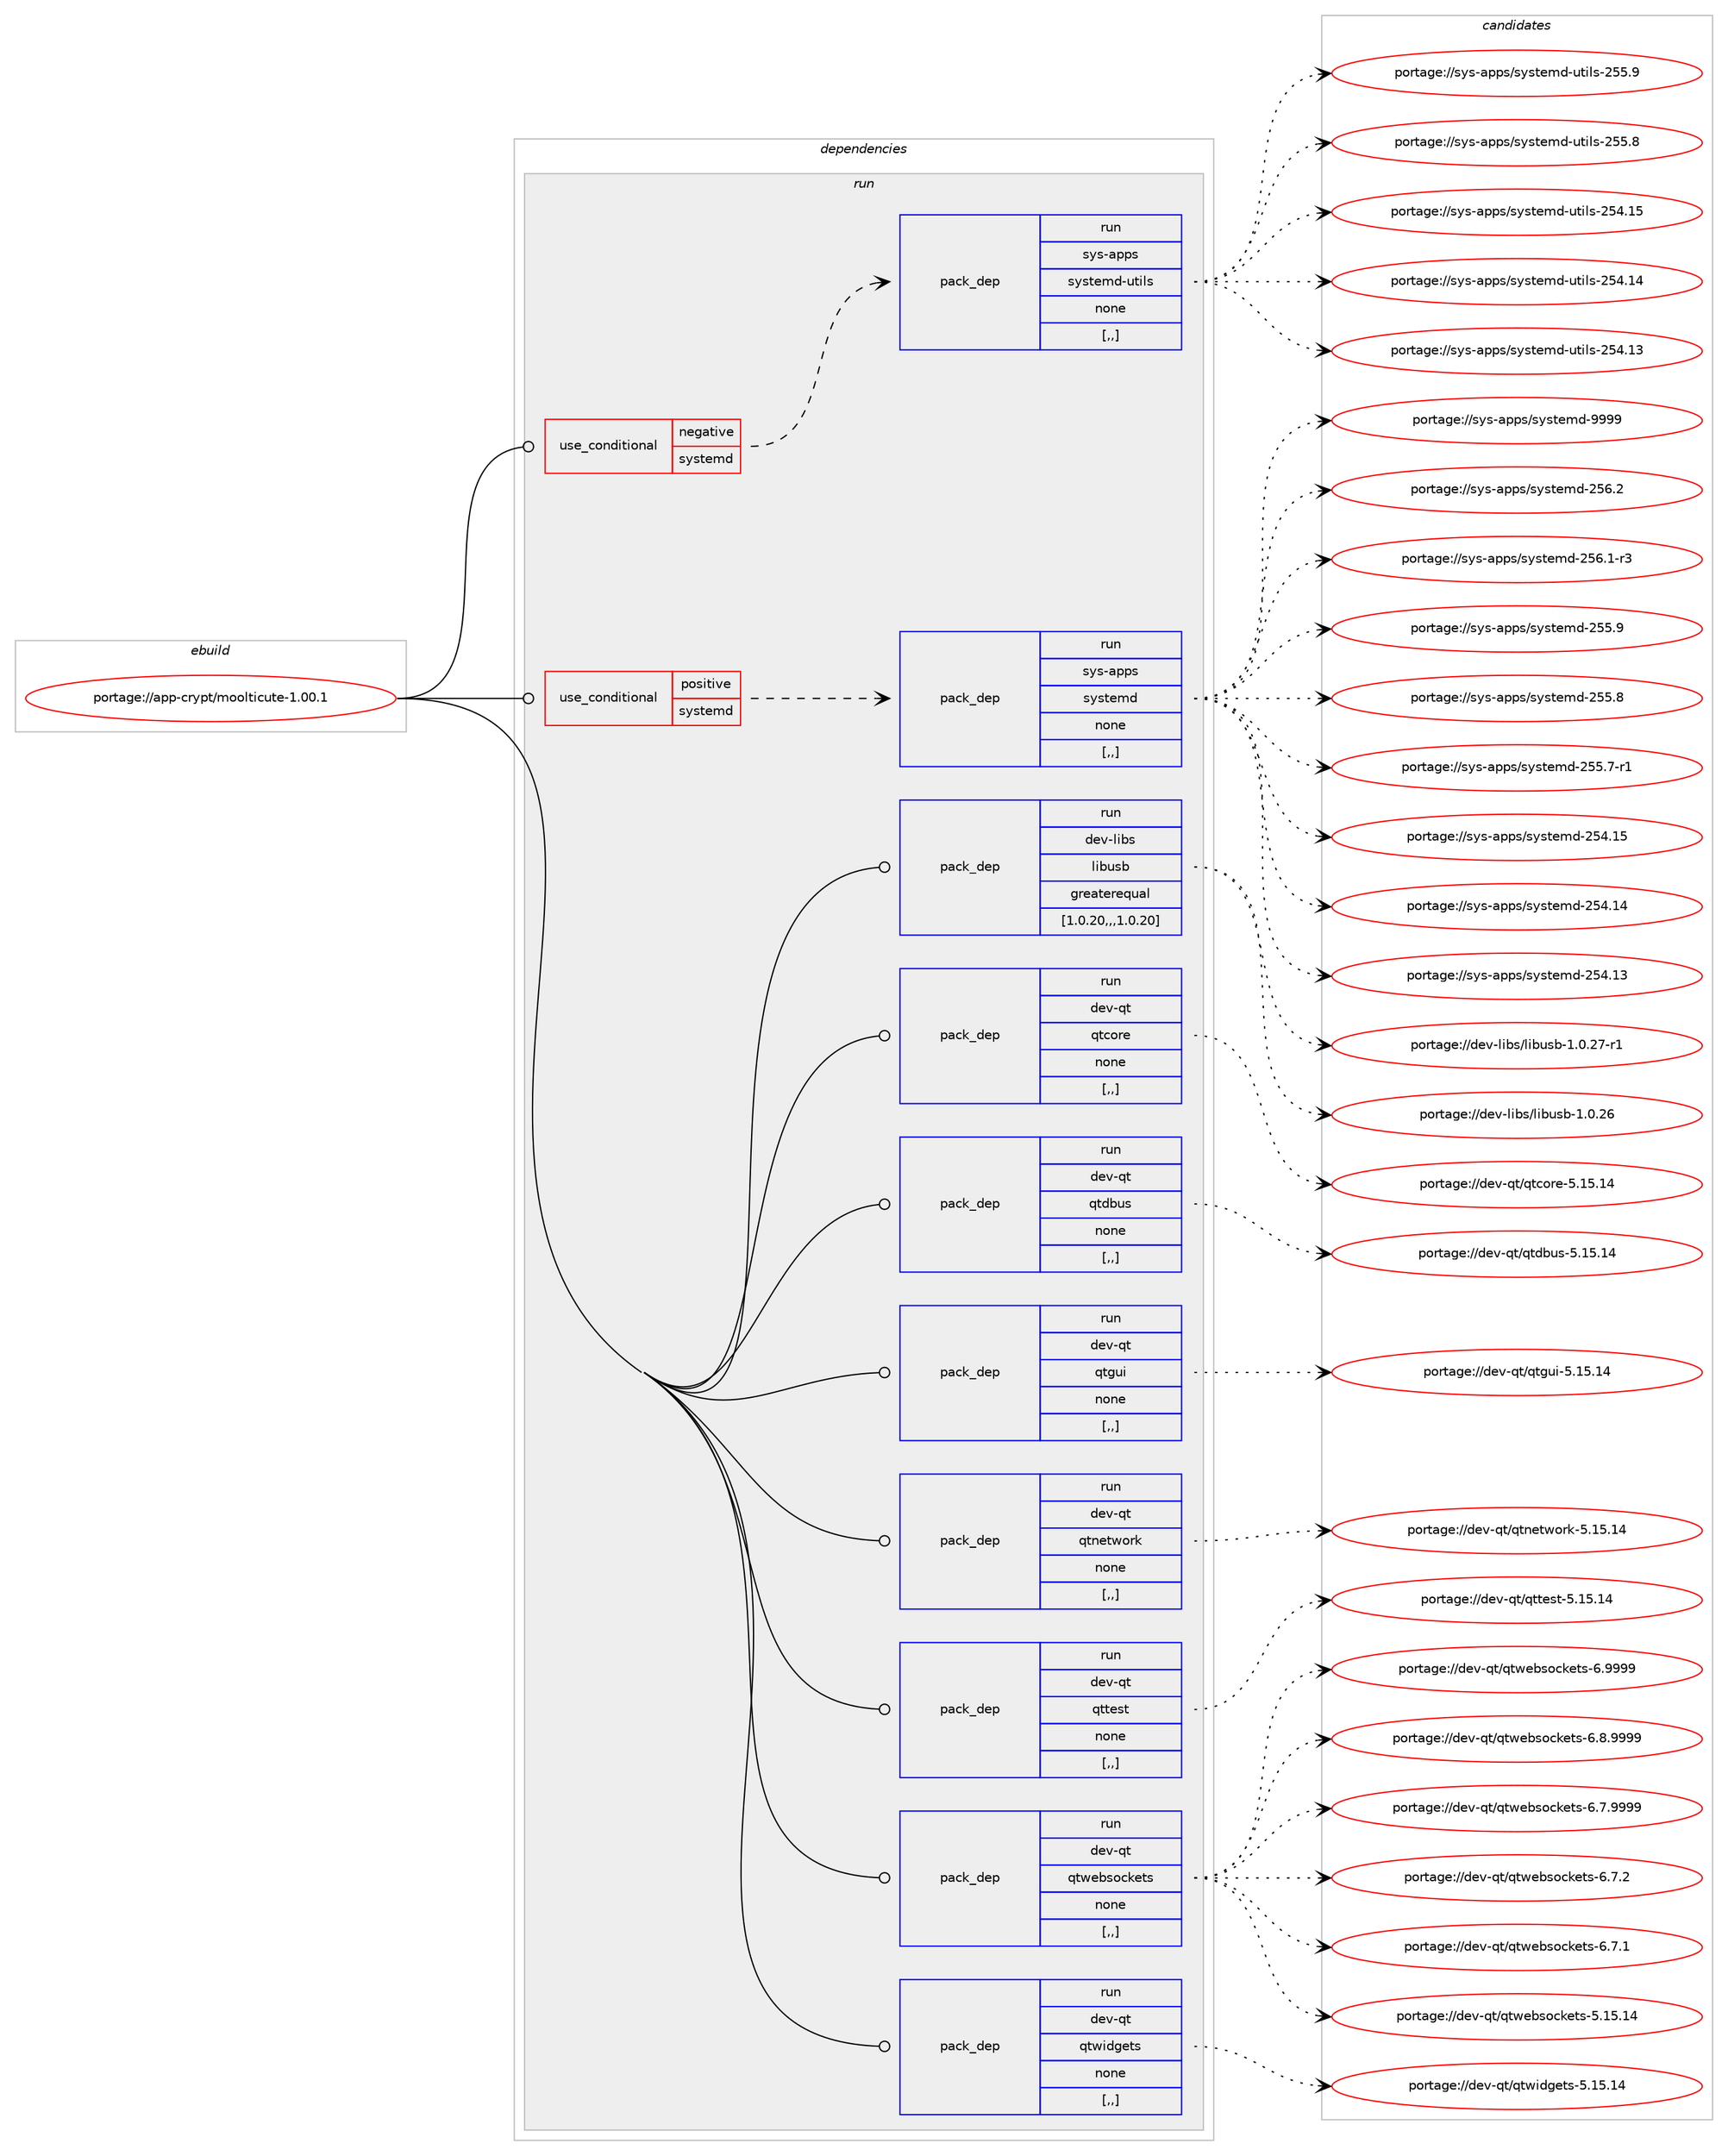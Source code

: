 digraph prolog {

# *************
# Graph options
# *************

newrank=true;
concentrate=true;
compound=true;
graph [rankdir=LR,fontname=Helvetica,fontsize=10,ranksep=1.5];#, ranksep=2.5, nodesep=0.2];
edge  [arrowhead=vee];
node  [fontname=Helvetica,fontsize=10];

# **********
# The ebuild
# **********

subgraph cluster_leftcol {
color=gray;
rank=same;
label=<<i>ebuild</i>>;
id [label="portage://app-crypt/moolticute-1.00.1", color=red, width=4, href="../app-crypt/moolticute-1.00.1.svg"];
}

# ****************
# The dependencies
# ****************

subgraph cluster_midcol {
color=gray;
label=<<i>dependencies</i>>;
subgraph cluster_compile {
fillcolor="#eeeeee";
style=filled;
label=<<i>compile</i>>;
}
subgraph cluster_compileandrun {
fillcolor="#eeeeee";
style=filled;
label=<<i>compile and run</i>>;
}
subgraph cluster_run {
fillcolor="#eeeeee";
style=filled;
label=<<i>run</i>>;
subgraph cond3565 {
dependency13449 [label=<<TABLE BORDER="0" CELLBORDER="1" CELLSPACING="0" CELLPADDING="4"><TR><TD ROWSPAN="3" CELLPADDING="10">use_conditional</TD></TR><TR><TD>negative</TD></TR><TR><TD>systemd</TD></TR></TABLE>>, shape=none, color=red];
subgraph pack9800 {
dependency13450 [label=<<TABLE BORDER="0" CELLBORDER="1" CELLSPACING="0" CELLPADDING="4" WIDTH="220"><TR><TD ROWSPAN="6" CELLPADDING="30">pack_dep</TD></TR><TR><TD WIDTH="110">run</TD></TR><TR><TD>sys-apps</TD></TR><TR><TD>systemd-utils</TD></TR><TR><TD>none</TD></TR><TR><TD>[,,]</TD></TR></TABLE>>, shape=none, color=blue];
}
dependency13449:e -> dependency13450:w [weight=20,style="dashed",arrowhead="vee"];
}
id:e -> dependency13449:w [weight=20,style="solid",arrowhead="odot"];
subgraph cond3566 {
dependency13451 [label=<<TABLE BORDER="0" CELLBORDER="1" CELLSPACING="0" CELLPADDING="4"><TR><TD ROWSPAN="3" CELLPADDING="10">use_conditional</TD></TR><TR><TD>positive</TD></TR><TR><TD>systemd</TD></TR></TABLE>>, shape=none, color=red];
subgraph pack9801 {
dependency13452 [label=<<TABLE BORDER="0" CELLBORDER="1" CELLSPACING="0" CELLPADDING="4" WIDTH="220"><TR><TD ROWSPAN="6" CELLPADDING="30">pack_dep</TD></TR><TR><TD WIDTH="110">run</TD></TR><TR><TD>sys-apps</TD></TR><TR><TD>systemd</TD></TR><TR><TD>none</TD></TR><TR><TD>[,,]</TD></TR></TABLE>>, shape=none, color=blue];
}
dependency13451:e -> dependency13452:w [weight=20,style="dashed",arrowhead="vee"];
}
id:e -> dependency13451:w [weight=20,style="solid",arrowhead="odot"];
subgraph pack9802 {
dependency13453 [label=<<TABLE BORDER="0" CELLBORDER="1" CELLSPACING="0" CELLPADDING="4" WIDTH="220"><TR><TD ROWSPAN="6" CELLPADDING="30">pack_dep</TD></TR><TR><TD WIDTH="110">run</TD></TR><TR><TD>dev-libs</TD></TR><TR><TD>libusb</TD></TR><TR><TD>greaterequal</TD></TR><TR><TD>[1.0.20,,,1.0.20]</TD></TR></TABLE>>, shape=none, color=blue];
}
id:e -> dependency13453:w [weight=20,style="solid",arrowhead="odot"];
subgraph pack9803 {
dependency13454 [label=<<TABLE BORDER="0" CELLBORDER="1" CELLSPACING="0" CELLPADDING="4" WIDTH="220"><TR><TD ROWSPAN="6" CELLPADDING="30">pack_dep</TD></TR><TR><TD WIDTH="110">run</TD></TR><TR><TD>dev-qt</TD></TR><TR><TD>qtcore</TD></TR><TR><TD>none</TD></TR><TR><TD>[,,]</TD></TR></TABLE>>, shape=none, color=blue];
}
id:e -> dependency13454:w [weight=20,style="solid",arrowhead="odot"];
subgraph pack9804 {
dependency13455 [label=<<TABLE BORDER="0" CELLBORDER="1" CELLSPACING="0" CELLPADDING="4" WIDTH="220"><TR><TD ROWSPAN="6" CELLPADDING="30">pack_dep</TD></TR><TR><TD WIDTH="110">run</TD></TR><TR><TD>dev-qt</TD></TR><TR><TD>qtdbus</TD></TR><TR><TD>none</TD></TR><TR><TD>[,,]</TD></TR></TABLE>>, shape=none, color=blue];
}
id:e -> dependency13455:w [weight=20,style="solid",arrowhead="odot"];
subgraph pack9805 {
dependency13456 [label=<<TABLE BORDER="0" CELLBORDER="1" CELLSPACING="0" CELLPADDING="4" WIDTH="220"><TR><TD ROWSPAN="6" CELLPADDING="30">pack_dep</TD></TR><TR><TD WIDTH="110">run</TD></TR><TR><TD>dev-qt</TD></TR><TR><TD>qtgui</TD></TR><TR><TD>none</TD></TR><TR><TD>[,,]</TD></TR></TABLE>>, shape=none, color=blue];
}
id:e -> dependency13456:w [weight=20,style="solid",arrowhead="odot"];
subgraph pack9806 {
dependency13457 [label=<<TABLE BORDER="0" CELLBORDER="1" CELLSPACING="0" CELLPADDING="4" WIDTH="220"><TR><TD ROWSPAN="6" CELLPADDING="30">pack_dep</TD></TR><TR><TD WIDTH="110">run</TD></TR><TR><TD>dev-qt</TD></TR><TR><TD>qtnetwork</TD></TR><TR><TD>none</TD></TR><TR><TD>[,,]</TD></TR></TABLE>>, shape=none, color=blue];
}
id:e -> dependency13457:w [weight=20,style="solid",arrowhead="odot"];
subgraph pack9807 {
dependency13458 [label=<<TABLE BORDER="0" CELLBORDER="1" CELLSPACING="0" CELLPADDING="4" WIDTH="220"><TR><TD ROWSPAN="6" CELLPADDING="30">pack_dep</TD></TR><TR><TD WIDTH="110">run</TD></TR><TR><TD>dev-qt</TD></TR><TR><TD>qttest</TD></TR><TR><TD>none</TD></TR><TR><TD>[,,]</TD></TR></TABLE>>, shape=none, color=blue];
}
id:e -> dependency13458:w [weight=20,style="solid",arrowhead="odot"];
subgraph pack9808 {
dependency13459 [label=<<TABLE BORDER="0" CELLBORDER="1" CELLSPACING="0" CELLPADDING="4" WIDTH="220"><TR><TD ROWSPAN="6" CELLPADDING="30">pack_dep</TD></TR><TR><TD WIDTH="110">run</TD></TR><TR><TD>dev-qt</TD></TR><TR><TD>qtwebsockets</TD></TR><TR><TD>none</TD></TR><TR><TD>[,,]</TD></TR></TABLE>>, shape=none, color=blue];
}
id:e -> dependency13459:w [weight=20,style="solid",arrowhead="odot"];
subgraph pack9809 {
dependency13460 [label=<<TABLE BORDER="0" CELLBORDER="1" CELLSPACING="0" CELLPADDING="4" WIDTH="220"><TR><TD ROWSPAN="6" CELLPADDING="30">pack_dep</TD></TR><TR><TD WIDTH="110">run</TD></TR><TR><TD>dev-qt</TD></TR><TR><TD>qtwidgets</TD></TR><TR><TD>none</TD></TR><TR><TD>[,,]</TD></TR></TABLE>>, shape=none, color=blue];
}
id:e -> dependency13460:w [weight=20,style="solid",arrowhead="odot"];
}
}

# **************
# The candidates
# **************

subgraph cluster_choices {
rank=same;
color=gray;
label=<<i>candidates</i>>;

subgraph choice9800 {
color=black;
nodesep=1;
choice11512111545971121121154711512111511610110910045117116105108115455053534657 [label="portage://sys-apps/systemd-utils-255.9", color=red, width=4,href="../sys-apps/systemd-utils-255.9.svg"];
choice11512111545971121121154711512111511610110910045117116105108115455053534656 [label="portage://sys-apps/systemd-utils-255.8", color=red, width=4,href="../sys-apps/systemd-utils-255.8.svg"];
choice1151211154597112112115471151211151161011091004511711610510811545505352464953 [label="portage://sys-apps/systemd-utils-254.15", color=red, width=4,href="../sys-apps/systemd-utils-254.15.svg"];
choice1151211154597112112115471151211151161011091004511711610510811545505352464952 [label="portage://sys-apps/systemd-utils-254.14", color=red, width=4,href="../sys-apps/systemd-utils-254.14.svg"];
choice1151211154597112112115471151211151161011091004511711610510811545505352464951 [label="portage://sys-apps/systemd-utils-254.13", color=red, width=4,href="../sys-apps/systemd-utils-254.13.svg"];
dependency13450:e -> choice11512111545971121121154711512111511610110910045117116105108115455053534657:w [style=dotted,weight="100"];
dependency13450:e -> choice11512111545971121121154711512111511610110910045117116105108115455053534656:w [style=dotted,weight="100"];
dependency13450:e -> choice1151211154597112112115471151211151161011091004511711610510811545505352464953:w [style=dotted,weight="100"];
dependency13450:e -> choice1151211154597112112115471151211151161011091004511711610510811545505352464952:w [style=dotted,weight="100"];
dependency13450:e -> choice1151211154597112112115471151211151161011091004511711610510811545505352464951:w [style=dotted,weight="100"];
}
subgraph choice9801 {
color=black;
nodesep=1;
choice1151211154597112112115471151211151161011091004557575757 [label="portage://sys-apps/systemd-9999", color=red, width=4,href="../sys-apps/systemd-9999.svg"];
choice115121115459711211211547115121115116101109100455053544650 [label="portage://sys-apps/systemd-256.2", color=red, width=4,href="../sys-apps/systemd-256.2.svg"];
choice1151211154597112112115471151211151161011091004550535446494511451 [label="portage://sys-apps/systemd-256.1-r3", color=red, width=4,href="../sys-apps/systemd-256.1-r3.svg"];
choice115121115459711211211547115121115116101109100455053534657 [label="portage://sys-apps/systemd-255.9", color=red, width=4,href="../sys-apps/systemd-255.9.svg"];
choice115121115459711211211547115121115116101109100455053534656 [label="portage://sys-apps/systemd-255.8", color=red, width=4,href="../sys-apps/systemd-255.8.svg"];
choice1151211154597112112115471151211151161011091004550535346554511449 [label="portage://sys-apps/systemd-255.7-r1", color=red, width=4,href="../sys-apps/systemd-255.7-r1.svg"];
choice11512111545971121121154711512111511610110910045505352464953 [label="portage://sys-apps/systemd-254.15", color=red, width=4,href="../sys-apps/systemd-254.15.svg"];
choice11512111545971121121154711512111511610110910045505352464952 [label="portage://sys-apps/systemd-254.14", color=red, width=4,href="../sys-apps/systemd-254.14.svg"];
choice11512111545971121121154711512111511610110910045505352464951 [label="portage://sys-apps/systemd-254.13", color=red, width=4,href="../sys-apps/systemd-254.13.svg"];
dependency13452:e -> choice1151211154597112112115471151211151161011091004557575757:w [style=dotted,weight="100"];
dependency13452:e -> choice115121115459711211211547115121115116101109100455053544650:w [style=dotted,weight="100"];
dependency13452:e -> choice1151211154597112112115471151211151161011091004550535446494511451:w [style=dotted,weight="100"];
dependency13452:e -> choice115121115459711211211547115121115116101109100455053534657:w [style=dotted,weight="100"];
dependency13452:e -> choice115121115459711211211547115121115116101109100455053534656:w [style=dotted,weight="100"];
dependency13452:e -> choice1151211154597112112115471151211151161011091004550535346554511449:w [style=dotted,weight="100"];
dependency13452:e -> choice11512111545971121121154711512111511610110910045505352464953:w [style=dotted,weight="100"];
dependency13452:e -> choice11512111545971121121154711512111511610110910045505352464952:w [style=dotted,weight="100"];
dependency13452:e -> choice11512111545971121121154711512111511610110910045505352464951:w [style=dotted,weight="100"];
}
subgraph choice9802 {
color=black;
nodesep=1;
choice1001011184510810598115471081059811711598454946484650554511449 [label="portage://dev-libs/libusb-1.0.27-r1", color=red, width=4,href="../dev-libs/libusb-1.0.27-r1.svg"];
choice100101118451081059811547108105981171159845494648465054 [label="portage://dev-libs/libusb-1.0.26", color=red, width=4,href="../dev-libs/libusb-1.0.26.svg"];
dependency13453:e -> choice1001011184510810598115471081059811711598454946484650554511449:w [style=dotted,weight="100"];
dependency13453:e -> choice100101118451081059811547108105981171159845494648465054:w [style=dotted,weight="100"];
}
subgraph choice9803 {
color=black;
nodesep=1;
choice1001011184511311647113116991111141014553464953464952 [label="portage://dev-qt/qtcore-5.15.14", color=red, width=4,href="../dev-qt/qtcore-5.15.14.svg"];
dependency13454:e -> choice1001011184511311647113116991111141014553464953464952:w [style=dotted,weight="100"];
}
subgraph choice9804 {
color=black;
nodesep=1;
choice1001011184511311647113116100981171154553464953464952 [label="portage://dev-qt/qtdbus-5.15.14", color=red, width=4,href="../dev-qt/qtdbus-5.15.14.svg"];
dependency13455:e -> choice1001011184511311647113116100981171154553464953464952:w [style=dotted,weight="100"];
}
subgraph choice9805 {
color=black;
nodesep=1;
choice10010111845113116471131161031171054553464953464952 [label="portage://dev-qt/qtgui-5.15.14", color=red, width=4,href="../dev-qt/qtgui-5.15.14.svg"];
dependency13456:e -> choice10010111845113116471131161031171054553464953464952:w [style=dotted,weight="100"];
}
subgraph choice9806 {
color=black;
nodesep=1;
choice10010111845113116471131161101011161191111141074553464953464952 [label="portage://dev-qt/qtnetwork-5.15.14", color=red, width=4,href="../dev-qt/qtnetwork-5.15.14.svg"];
dependency13457:e -> choice10010111845113116471131161101011161191111141074553464953464952:w [style=dotted,weight="100"];
}
subgraph choice9807 {
color=black;
nodesep=1;
choice10010111845113116471131161161011151164553464953464952 [label="portage://dev-qt/qttest-5.15.14", color=red, width=4,href="../dev-qt/qttest-5.15.14.svg"];
dependency13458:e -> choice10010111845113116471131161161011151164553464953464952:w [style=dotted,weight="100"];
}
subgraph choice9808 {
color=black;
nodesep=1;
choice1001011184511311647113116119101981151119910710111611545544657575757 [label="portage://dev-qt/qtwebsockets-6.9999", color=red, width=4,href="../dev-qt/qtwebsockets-6.9999.svg"];
choice10010111845113116471131161191019811511199107101116115455446564657575757 [label="portage://dev-qt/qtwebsockets-6.8.9999", color=red, width=4,href="../dev-qt/qtwebsockets-6.8.9999.svg"];
choice10010111845113116471131161191019811511199107101116115455446554657575757 [label="portage://dev-qt/qtwebsockets-6.7.9999", color=red, width=4,href="../dev-qt/qtwebsockets-6.7.9999.svg"];
choice10010111845113116471131161191019811511199107101116115455446554650 [label="portage://dev-qt/qtwebsockets-6.7.2", color=red, width=4,href="../dev-qt/qtwebsockets-6.7.2.svg"];
choice10010111845113116471131161191019811511199107101116115455446554649 [label="portage://dev-qt/qtwebsockets-6.7.1", color=red, width=4,href="../dev-qt/qtwebsockets-6.7.1.svg"];
choice100101118451131164711311611910198115111991071011161154553464953464952 [label="portage://dev-qt/qtwebsockets-5.15.14", color=red, width=4,href="../dev-qt/qtwebsockets-5.15.14.svg"];
dependency13459:e -> choice1001011184511311647113116119101981151119910710111611545544657575757:w [style=dotted,weight="100"];
dependency13459:e -> choice10010111845113116471131161191019811511199107101116115455446564657575757:w [style=dotted,weight="100"];
dependency13459:e -> choice10010111845113116471131161191019811511199107101116115455446554657575757:w [style=dotted,weight="100"];
dependency13459:e -> choice10010111845113116471131161191019811511199107101116115455446554650:w [style=dotted,weight="100"];
dependency13459:e -> choice10010111845113116471131161191019811511199107101116115455446554649:w [style=dotted,weight="100"];
dependency13459:e -> choice100101118451131164711311611910198115111991071011161154553464953464952:w [style=dotted,weight="100"];
}
subgraph choice9809 {
color=black;
nodesep=1;
choice10010111845113116471131161191051001031011161154553464953464952 [label="portage://dev-qt/qtwidgets-5.15.14", color=red, width=4,href="../dev-qt/qtwidgets-5.15.14.svg"];
dependency13460:e -> choice10010111845113116471131161191051001031011161154553464953464952:w [style=dotted,weight="100"];
}
}

}

